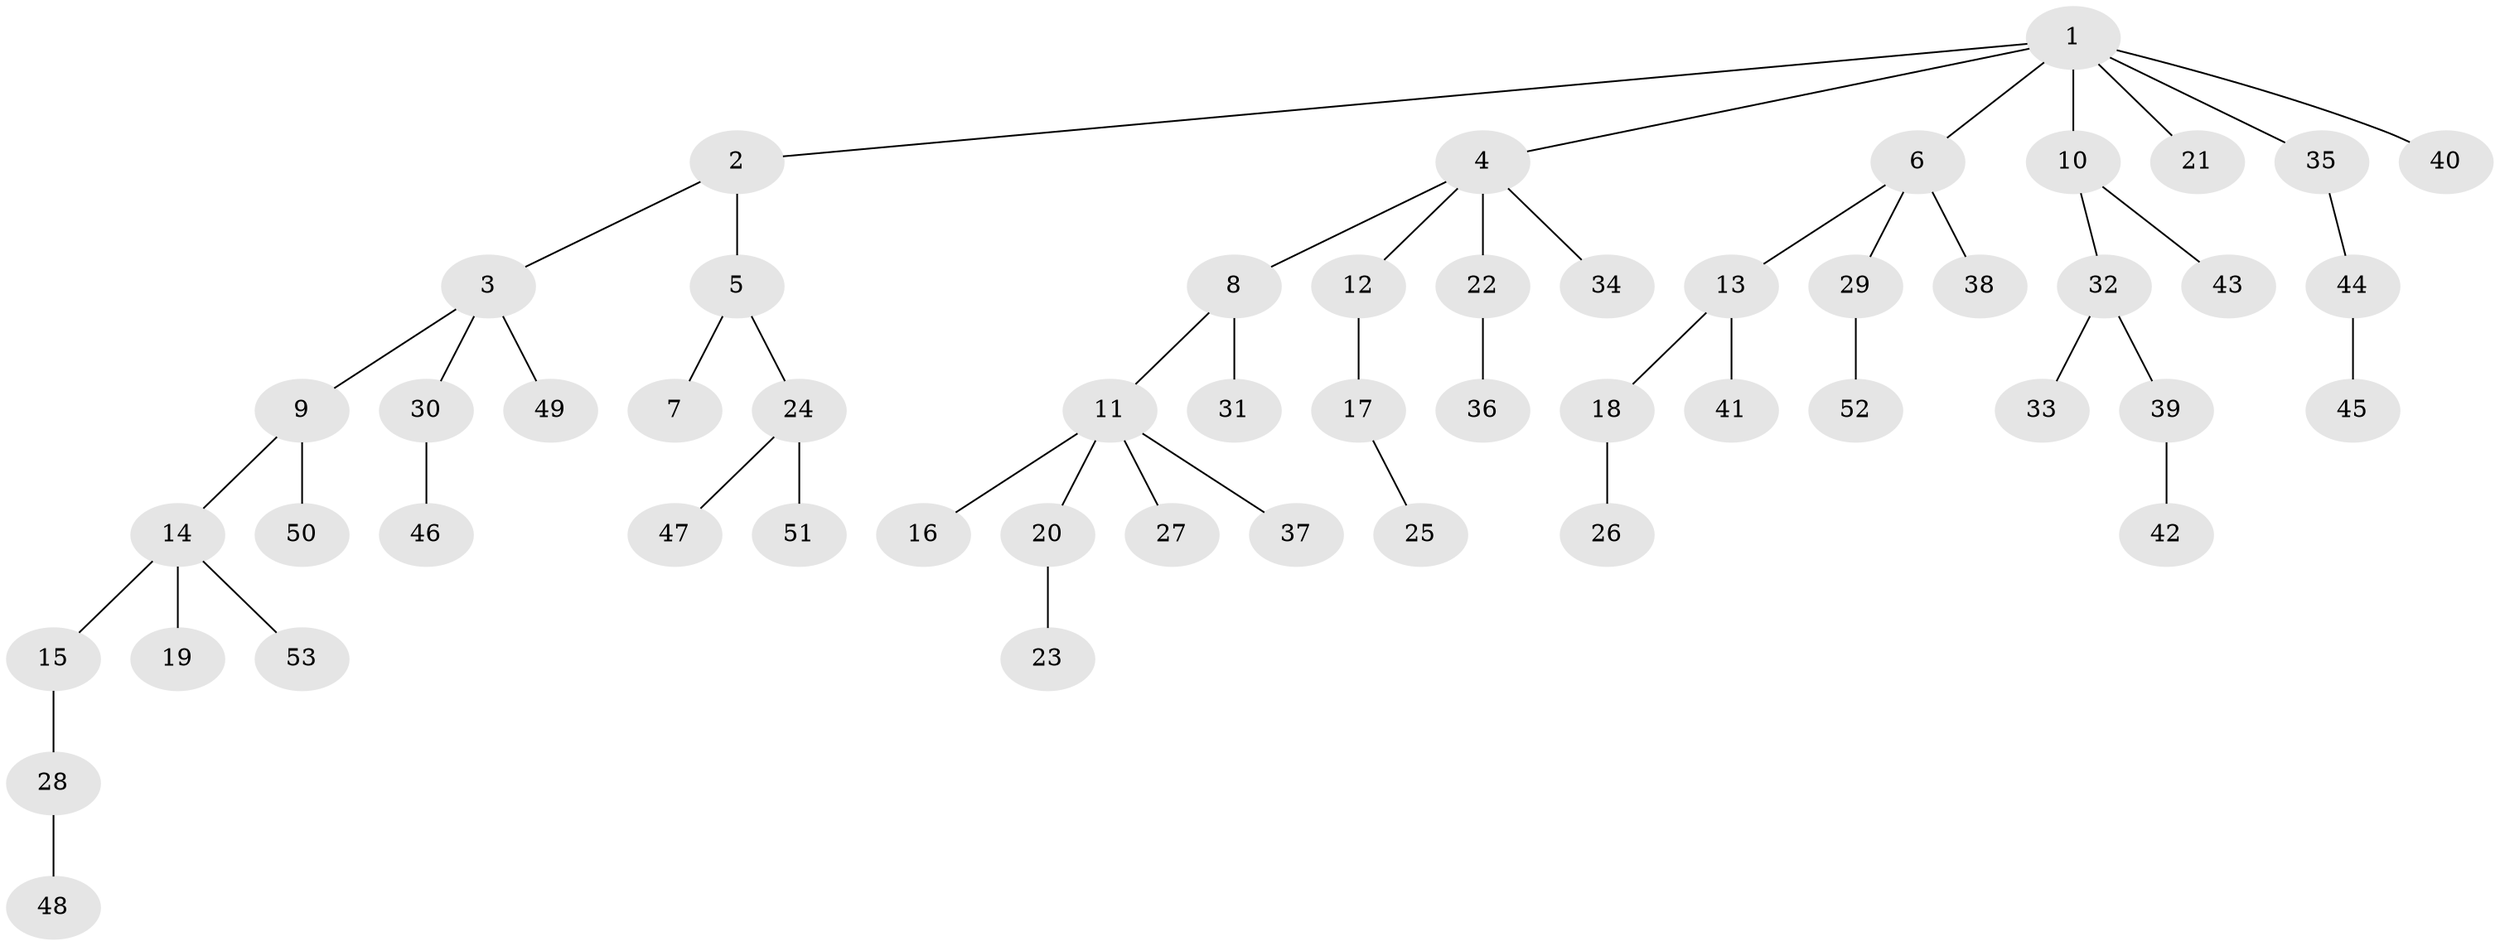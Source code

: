 // Generated by graph-tools (version 1.1) at 2025/52/03/09/25 04:52:28]
// undirected, 53 vertices, 52 edges
graph export_dot {
graph [start="1"]
  node [color=gray90,style=filled];
  1;
  2;
  3;
  4;
  5;
  6;
  7;
  8;
  9;
  10;
  11;
  12;
  13;
  14;
  15;
  16;
  17;
  18;
  19;
  20;
  21;
  22;
  23;
  24;
  25;
  26;
  27;
  28;
  29;
  30;
  31;
  32;
  33;
  34;
  35;
  36;
  37;
  38;
  39;
  40;
  41;
  42;
  43;
  44;
  45;
  46;
  47;
  48;
  49;
  50;
  51;
  52;
  53;
  1 -- 2;
  1 -- 4;
  1 -- 6;
  1 -- 10;
  1 -- 21;
  1 -- 35;
  1 -- 40;
  2 -- 3;
  2 -- 5;
  3 -- 9;
  3 -- 30;
  3 -- 49;
  4 -- 8;
  4 -- 12;
  4 -- 22;
  4 -- 34;
  5 -- 7;
  5 -- 24;
  6 -- 13;
  6 -- 29;
  6 -- 38;
  8 -- 11;
  8 -- 31;
  9 -- 14;
  9 -- 50;
  10 -- 32;
  10 -- 43;
  11 -- 16;
  11 -- 20;
  11 -- 27;
  11 -- 37;
  12 -- 17;
  13 -- 18;
  13 -- 41;
  14 -- 15;
  14 -- 19;
  14 -- 53;
  15 -- 28;
  17 -- 25;
  18 -- 26;
  20 -- 23;
  22 -- 36;
  24 -- 47;
  24 -- 51;
  28 -- 48;
  29 -- 52;
  30 -- 46;
  32 -- 33;
  32 -- 39;
  35 -- 44;
  39 -- 42;
  44 -- 45;
}
